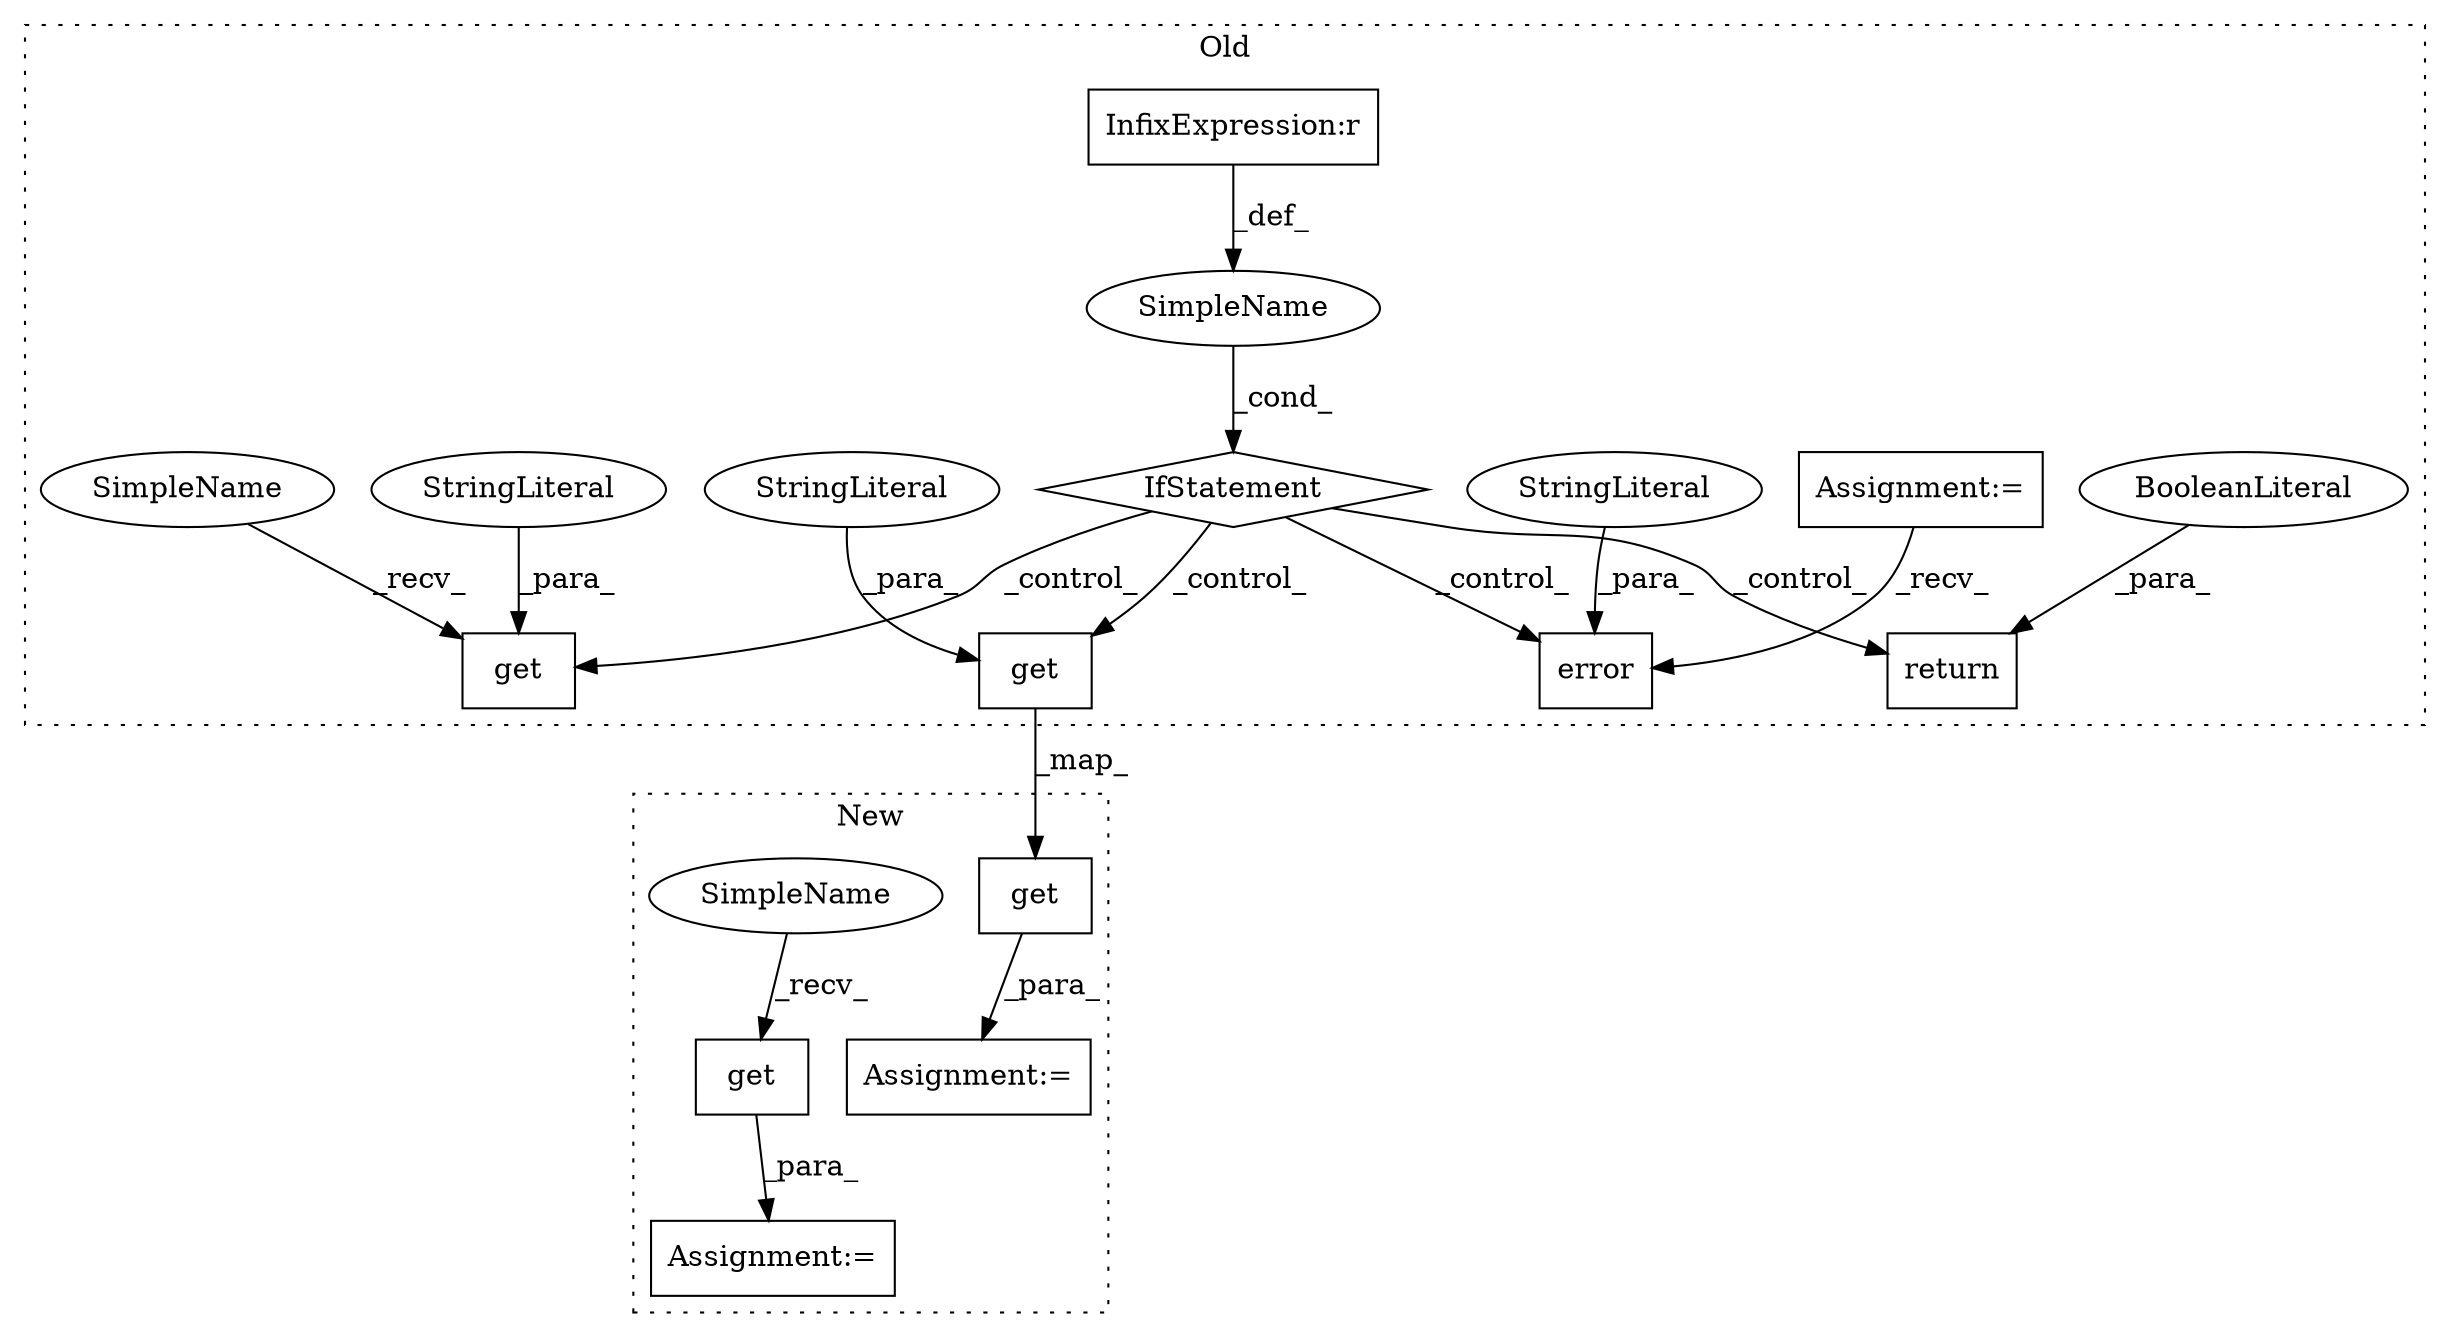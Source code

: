 digraph G {
subgraph cluster0 {
1 [label="error" a="32" s="1123,1166" l="6,1" shape="box"];
3 [label="StringLiteral" a="45" s="1129" l="37" shape="ellipse"];
4 [label="IfStatement" a="25" s="1061,1105" l="4,2" shape="diamond"];
5 [label="SimpleName" a="42" s="" l="" shape="ellipse"];
6 [label="return" a="41" s="1175" l="7" shape="box"];
7 [label="BooleanLiteral" a="9" s="1182" l="5" shape="ellipse"];
9 [label="Assignment:=" a="7" s="934" l="7" shape="box"];
10 [label="InfixExpression:r" a="27" s="1096" l="4" shape="box"];
11 [label="get" a="32" s="1245,1268" l="4,1" shape="box"];
12 [label="StringLiteral" a="45" s="1249" l="6" shape="ellipse"];
13 [label="get" a="32" s="1277,1287" l="4,1" shape="box"];
15 [label="StringLiteral" a="45" s="1281" l="6" shape="ellipse"];
17 [label="SimpleName" a="42" s="1238" l="6" shape="ellipse"];
label = "Old";
style="dotted";
}
subgraph cluster1 {
2 [label="get" a="32" s="1621,1634" l="4,1" shape="box"];
8 [label="Assignment:=" a="7" s="1613" l="1" shape="box"];
14 [label="get" a="32" s="1653,1666" l="4,1" shape="box"];
16 [label="Assignment:=" a="7" s="1645" l="1" shape="box"];
18 [label="SimpleName" a="42" s="1614" l="6" shape="ellipse"];
label = "New";
style="dotted";
}
2 -> 8 [label="_para_"];
3 -> 1 [label="_para_"];
4 -> 6 [label="_control_"];
4 -> 1 [label="_control_"];
4 -> 13 [label="_control_"];
4 -> 11 [label="_control_"];
5 -> 4 [label="_cond_"];
7 -> 6 [label="_para_"];
9 -> 1 [label="_recv_"];
10 -> 5 [label="_def_"];
12 -> 11 [label="_para_"];
13 -> 14 [label="_map_"];
14 -> 16 [label="_para_"];
15 -> 13 [label="_para_"];
17 -> 11 [label="_recv_"];
18 -> 2 [label="_recv_"];
}